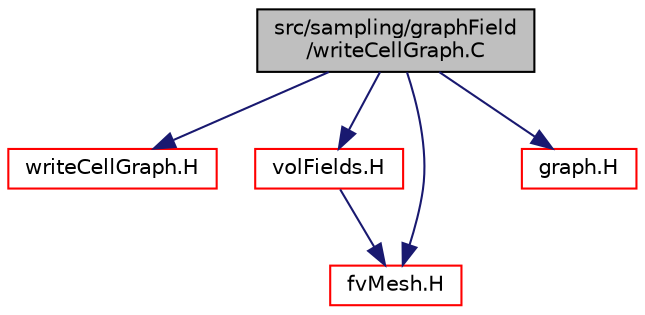 digraph "src/sampling/graphField/writeCellGraph.C"
{
  bgcolor="transparent";
  edge [fontname="Helvetica",fontsize="10",labelfontname="Helvetica",labelfontsize="10"];
  node [fontname="Helvetica",fontsize="10",shape=record];
  Node0 [label="src/sampling/graphField\l/writeCellGraph.C",height=0.2,width=0.4,color="black", fillcolor="grey75", style="filled", fontcolor="black"];
  Node0 -> Node1 [color="midnightblue",fontsize="10",style="solid",fontname="Helvetica"];
  Node1 [label="writeCellGraph.H",height=0.2,width=0.4,color="red",URL="$a14864.html"];
  Node0 -> Node74 [color="midnightblue",fontsize="10",style="solid",fontname="Helvetica"];
  Node74 [label="volFields.H",height=0.2,width=0.4,color="red",URL="$a02912.html"];
  Node74 -> Node188 [color="midnightblue",fontsize="10",style="solid",fontname="Helvetica"];
  Node188 [label="fvMesh.H",height=0.2,width=0.4,color="red",URL="$a03719.html"];
  Node0 -> Node188 [color="midnightblue",fontsize="10",style="solid",fontname="Helvetica"];
  Node0 -> Node317 [color="midnightblue",fontsize="10",style="solid",fontname="Helvetica"];
  Node317 [label="graph.H",height=0.2,width=0.4,color="red",URL="$a11030.html"];
}

